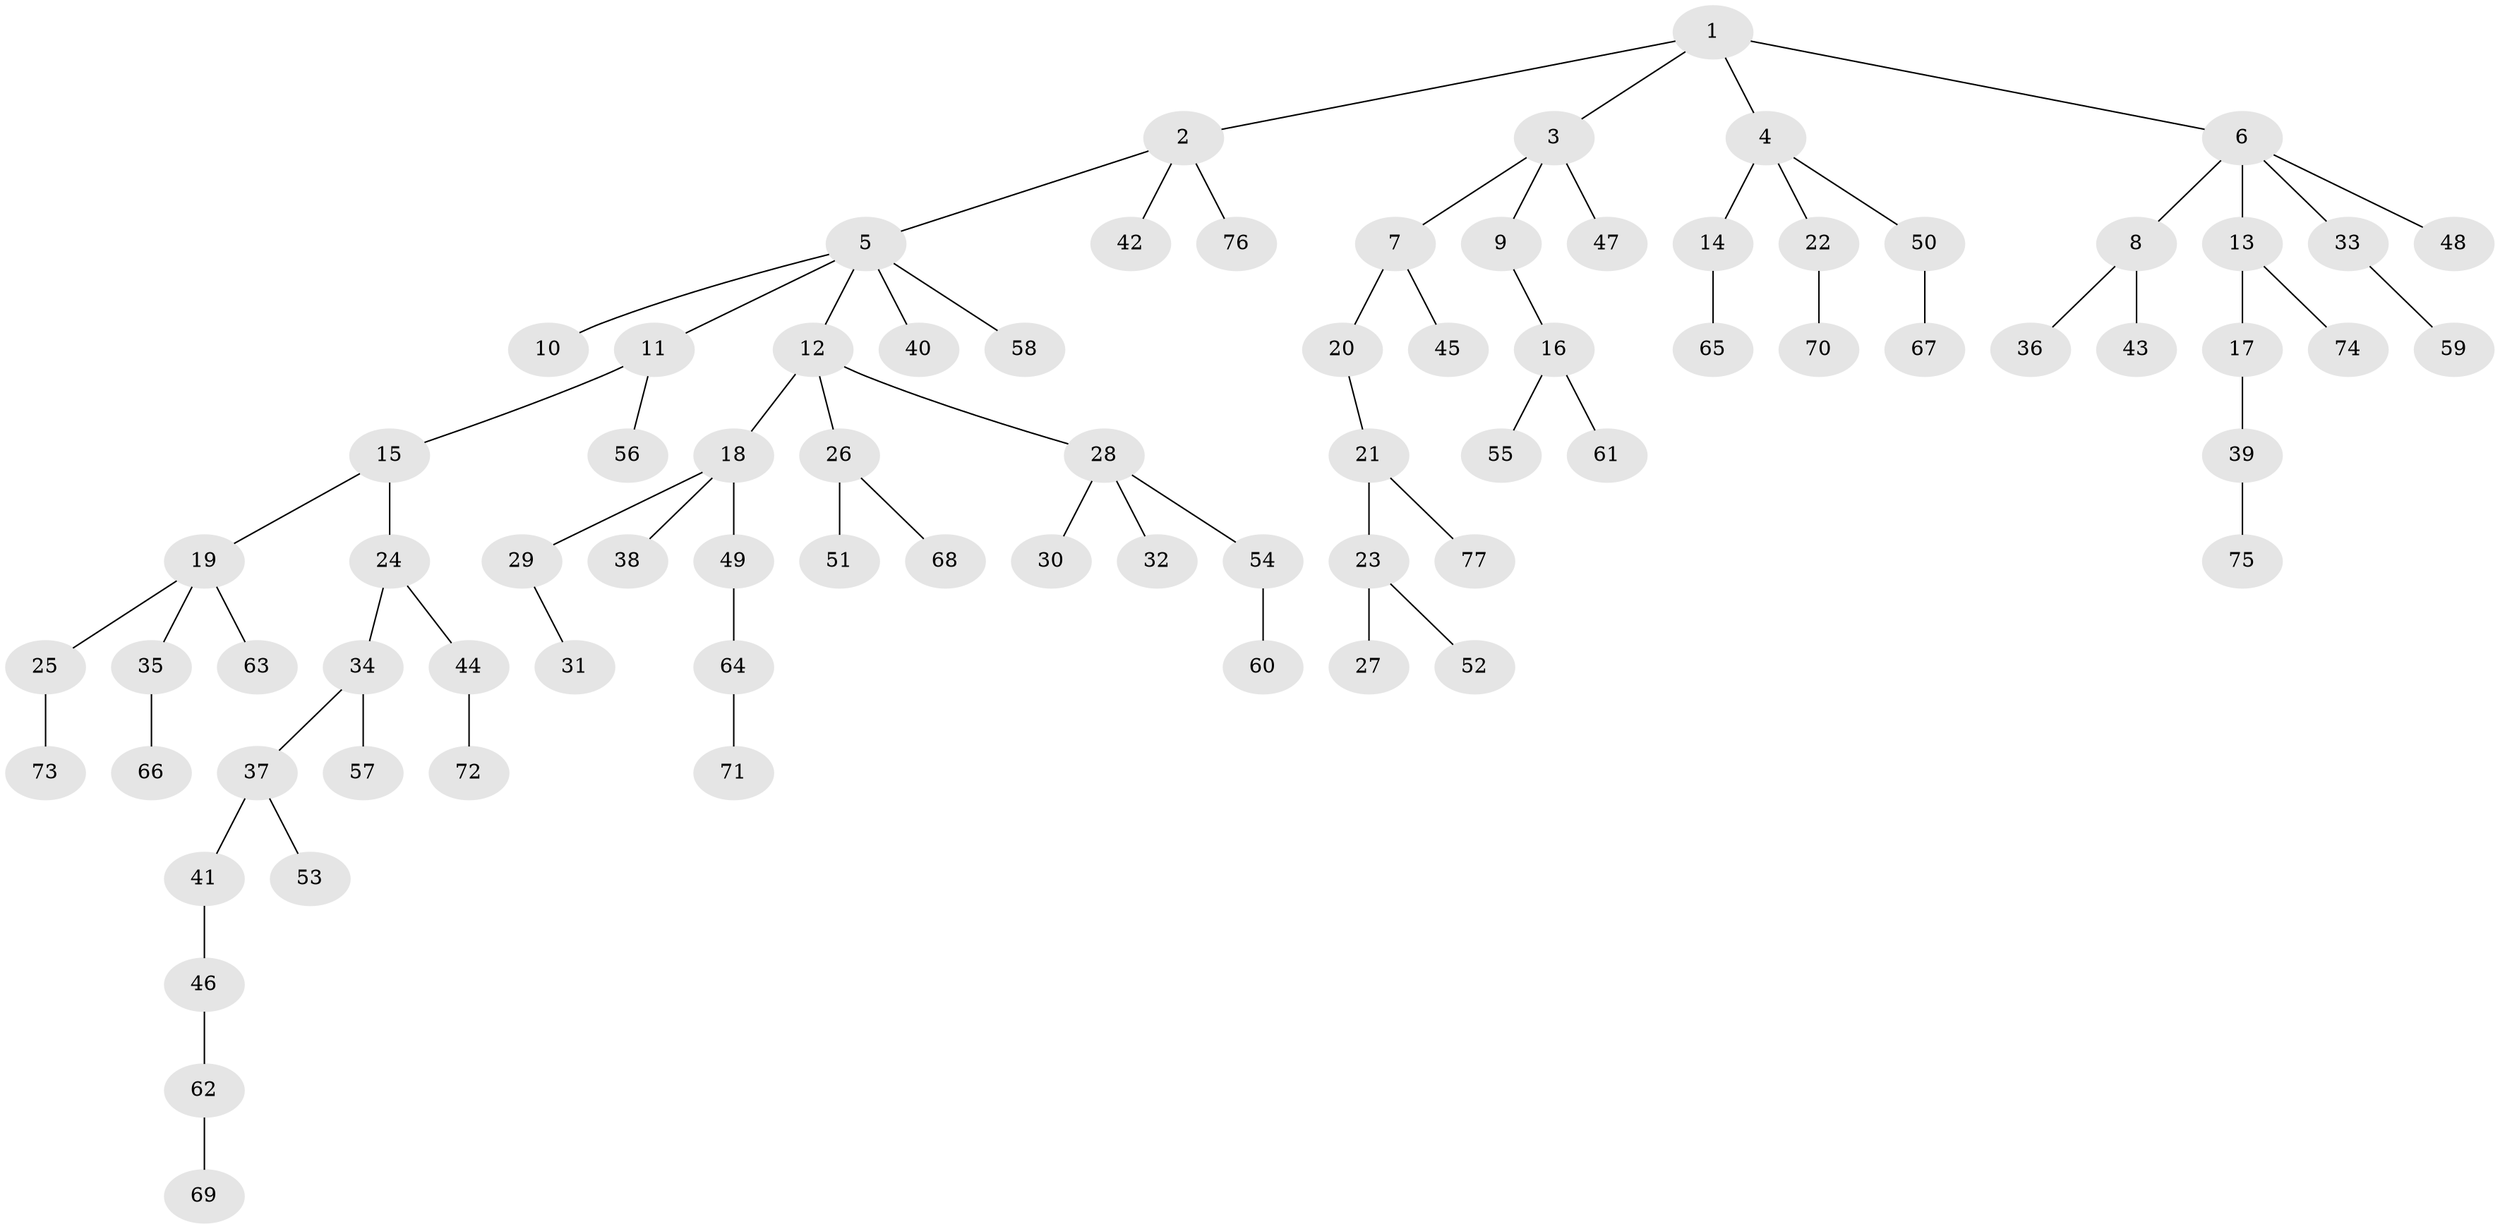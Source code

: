 // Generated by graph-tools (version 1.1) at 2025/53/03/09/25 04:53:37]
// undirected, 77 vertices, 76 edges
graph export_dot {
graph [start="1"]
  node [color=gray90,style=filled];
  1;
  2;
  3;
  4;
  5;
  6;
  7;
  8;
  9;
  10;
  11;
  12;
  13;
  14;
  15;
  16;
  17;
  18;
  19;
  20;
  21;
  22;
  23;
  24;
  25;
  26;
  27;
  28;
  29;
  30;
  31;
  32;
  33;
  34;
  35;
  36;
  37;
  38;
  39;
  40;
  41;
  42;
  43;
  44;
  45;
  46;
  47;
  48;
  49;
  50;
  51;
  52;
  53;
  54;
  55;
  56;
  57;
  58;
  59;
  60;
  61;
  62;
  63;
  64;
  65;
  66;
  67;
  68;
  69;
  70;
  71;
  72;
  73;
  74;
  75;
  76;
  77;
  1 -- 2;
  1 -- 3;
  1 -- 4;
  1 -- 6;
  2 -- 5;
  2 -- 42;
  2 -- 76;
  3 -- 7;
  3 -- 9;
  3 -- 47;
  4 -- 14;
  4 -- 22;
  4 -- 50;
  5 -- 10;
  5 -- 11;
  5 -- 12;
  5 -- 40;
  5 -- 58;
  6 -- 8;
  6 -- 13;
  6 -- 33;
  6 -- 48;
  7 -- 20;
  7 -- 45;
  8 -- 36;
  8 -- 43;
  9 -- 16;
  11 -- 15;
  11 -- 56;
  12 -- 18;
  12 -- 26;
  12 -- 28;
  13 -- 17;
  13 -- 74;
  14 -- 65;
  15 -- 19;
  15 -- 24;
  16 -- 55;
  16 -- 61;
  17 -- 39;
  18 -- 29;
  18 -- 38;
  18 -- 49;
  19 -- 25;
  19 -- 35;
  19 -- 63;
  20 -- 21;
  21 -- 23;
  21 -- 77;
  22 -- 70;
  23 -- 27;
  23 -- 52;
  24 -- 34;
  24 -- 44;
  25 -- 73;
  26 -- 51;
  26 -- 68;
  28 -- 30;
  28 -- 32;
  28 -- 54;
  29 -- 31;
  33 -- 59;
  34 -- 37;
  34 -- 57;
  35 -- 66;
  37 -- 41;
  37 -- 53;
  39 -- 75;
  41 -- 46;
  44 -- 72;
  46 -- 62;
  49 -- 64;
  50 -- 67;
  54 -- 60;
  62 -- 69;
  64 -- 71;
}
